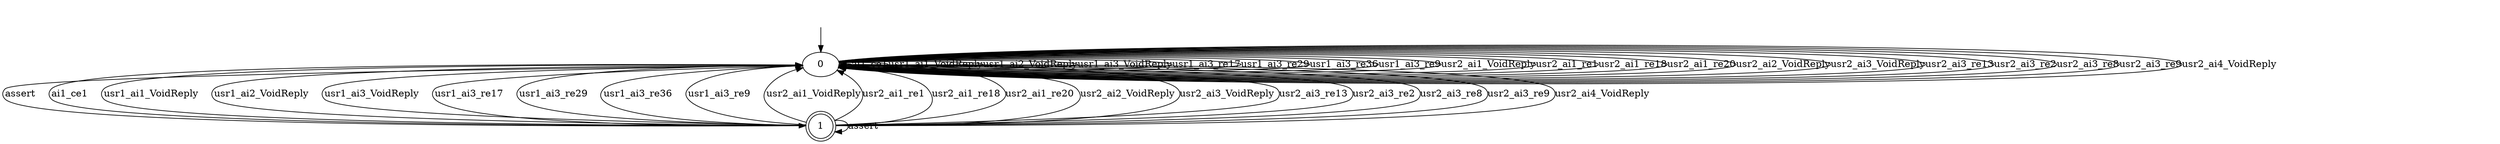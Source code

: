 digraph T3 {
0 [label="0"];
1 [label="1", shape=doublecircle];
0 -> 0  [label="ai1_ce1"];
0 -> 0  [label="usr1_ai1_VoidReply"];
0 -> 0  [label="usr1_ai2_VoidReply"];
0 -> 0  [label="usr1_ai3_VoidReply"];
0 -> 0  [label="usr1_ai3_re17"];
0 -> 0  [label="usr1_ai3_re29"];
0 -> 0  [label="usr1_ai3_re36"];
0 -> 0  [label="usr1_ai3_re9"];
0 -> 0  [label="usr2_ai1_VoidReply"];
0 -> 0  [label="usr2_ai1_re1"];
0 -> 0  [label="usr2_ai1_re18"];
0 -> 0  [label="usr2_ai1_re20"];
0 -> 0  [label="usr2_ai2_VoidReply"];
0 -> 0  [label="usr2_ai3_VoidReply"];
0 -> 0  [label="usr2_ai3_re13"];
0 -> 0  [label="usr2_ai3_re2"];
0 -> 0  [label="usr2_ai3_re8"];
0 -> 0  [label="usr2_ai3_re9"];
0 -> 0  [label="usr2_ai4_VoidReply"];
0 -> 1  [label="assert"];
1 -> 0  [label="ai1_ce1"];
1 -> 0  [label="usr1_ai1_VoidReply"];
1 -> 0  [label="usr1_ai2_VoidReply"];
1 -> 0  [label="usr1_ai3_VoidReply"];
1 -> 0  [label="usr1_ai3_re17"];
1 -> 0  [label="usr1_ai3_re29"];
1 -> 0  [label="usr1_ai3_re36"];
1 -> 0  [label="usr1_ai3_re9"];
1 -> 0  [label="usr2_ai1_VoidReply"];
1 -> 0  [label="usr2_ai1_re1"];
1 -> 0  [label="usr2_ai1_re18"];
1 -> 0  [label="usr2_ai1_re20"];
1 -> 0  [label="usr2_ai2_VoidReply"];
1 -> 0  [label="usr2_ai3_VoidReply"];
1 -> 0  [label="usr2_ai3_re13"];
1 -> 0  [label="usr2_ai3_re2"];
1 -> 0  [label="usr2_ai3_re8"];
1 -> 0  [label="usr2_ai3_re9"];
1 -> 0  [label="usr2_ai4_VoidReply"];
1 -> 1  [label="assert"];
__start0 [label="", shape=none];
__start0 -> 0  [label=""];
}
